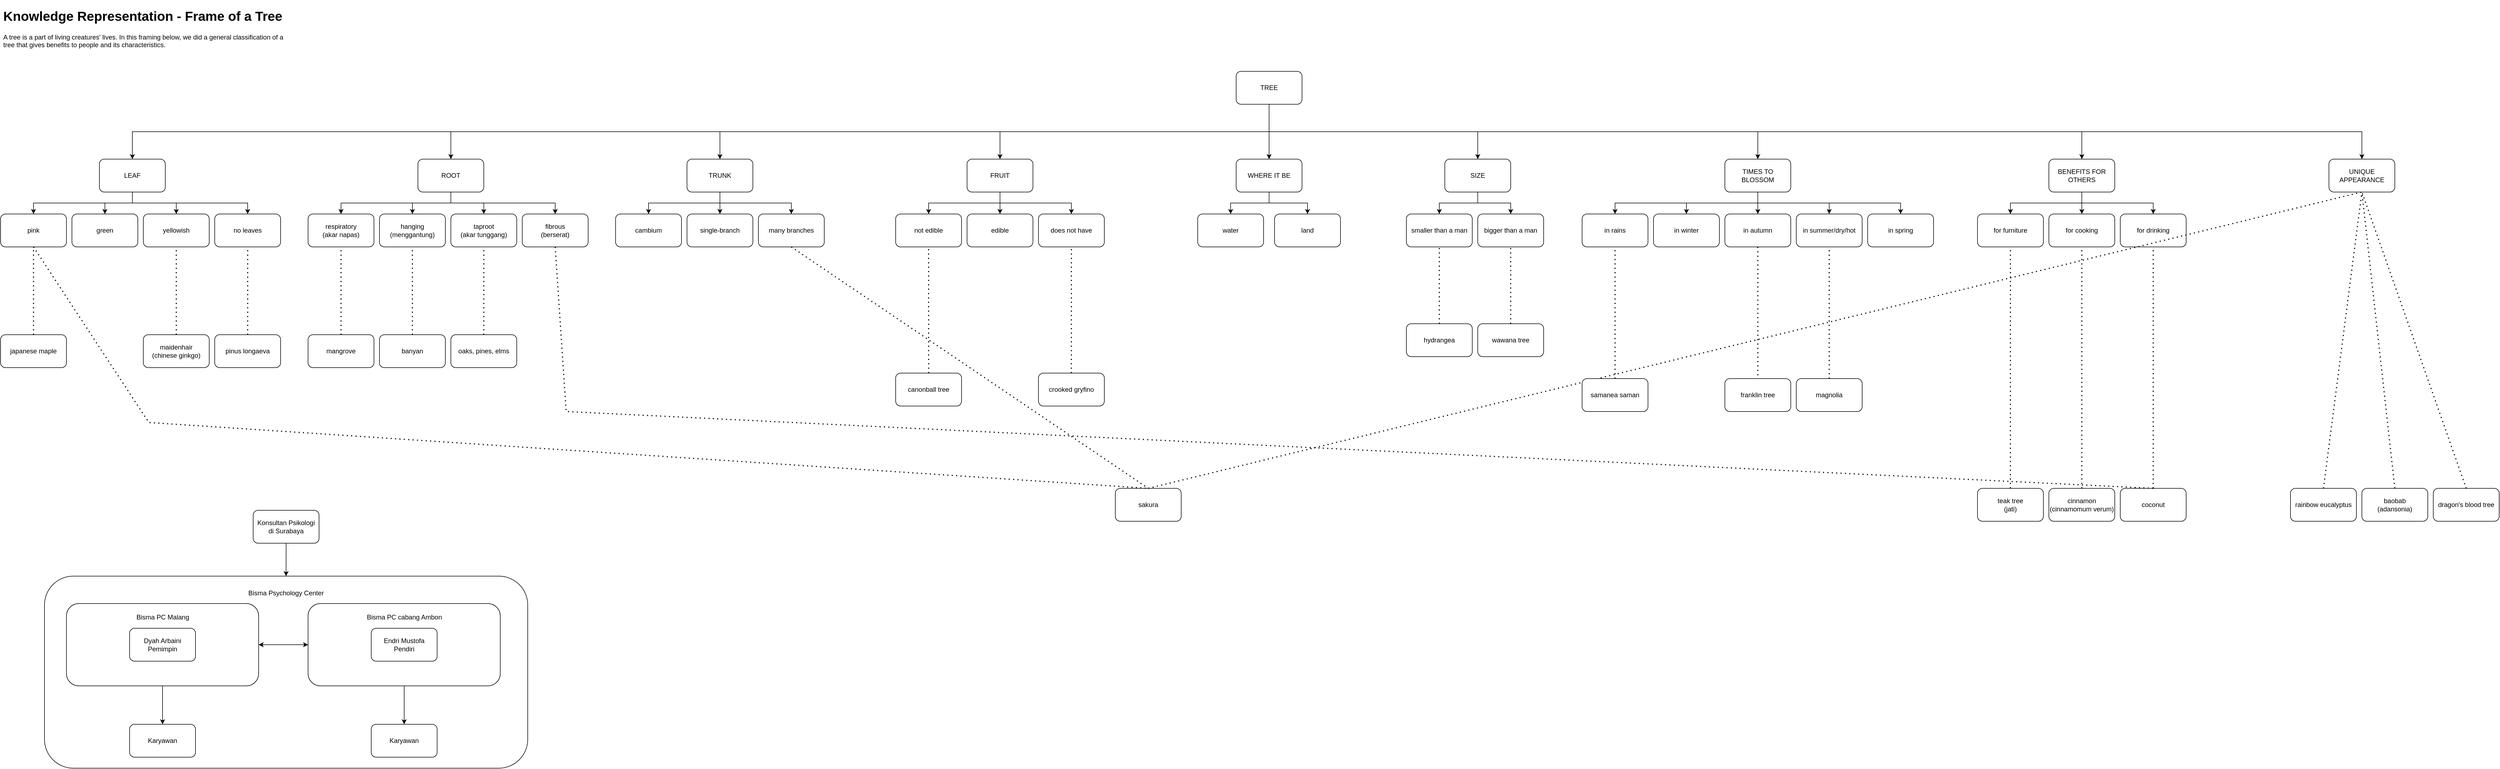 <mxfile version="22.0.4" type="github">
  <diagram name="Page-1" id="VamGIzNKpwc7s970Tre1">
    <mxGraphModel dx="1111" dy="623" grid="1" gridSize="10" guides="1" tooltips="1" connect="1" arrows="1" fold="1" page="1" pageScale="1" pageWidth="4681" pageHeight="3300" math="0" shadow="0">
      <root>
        <mxCell id="0" />
        <mxCell id="1" parent="0" />
        <mxCell id="7gPwKNryhRfNA0f3-mIV-33" style="edgeStyle=orthogonalEdgeStyle;rounded=0;orthogonalLoop=1;jettySize=auto;html=1;exitX=0.5;exitY=1;exitDx=0;exitDy=0;entryX=0.5;entryY=0;entryDx=0;entryDy=0;" parent="1" source="4E5iEo_VykhNrtmiLAlS-1" target="4E5iEo_VykhNrtmiLAlS-13" edge="1">
          <mxGeometry relative="1" as="geometry" />
        </mxCell>
        <mxCell id="7gPwKNryhRfNA0f3-mIV-34" style="edgeStyle=orthogonalEdgeStyle;rounded=0;orthogonalLoop=1;jettySize=auto;html=1;exitX=0.5;exitY=1;exitDx=0;exitDy=0;entryX=0.5;entryY=0;entryDx=0;entryDy=0;" parent="1" source="4E5iEo_VykhNrtmiLAlS-1" target="4E5iEo_VykhNrtmiLAlS-10" edge="1">
          <mxGeometry relative="1" as="geometry" />
        </mxCell>
        <mxCell id="7gPwKNryhRfNA0f3-mIV-35" style="edgeStyle=orthogonalEdgeStyle;rounded=0;orthogonalLoop=1;jettySize=auto;html=1;exitX=0.5;exitY=1;exitDx=0;exitDy=0;entryX=0.5;entryY=0;entryDx=0;entryDy=0;" parent="1" source="4E5iEo_VykhNrtmiLAlS-1" target="4E5iEo_VykhNrtmiLAlS-12" edge="1">
          <mxGeometry relative="1" as="geometry" />
        </mxCell>
        <mxCell id="7gPwKNryhRfNA0f3-mIV-36" style="edgeStyle=orthogonalEdgeStyle;rounded=0;orthogonalLoop=1;jettySize=auto;html=1;exitX=0.5;exitY=1;exitDx=0;exitDy=0;entryX=0.5;entryY=0;entryDx=0;entryDy=0;" parent="1" source="4E5iEo_VykhNrtmiLAlS-1" target="4E5iEo_VykhNrtmiLAlS-26" edge="1">
          <mxGeometry relative="1" as="geometry" />
        </mxCell>
        <mxCell id="7gPwKNryhRfNA0f3-mIV-37" style="edgeStyle=orthogonalEdgeStyle;rounded=0;orthogonalLoop=1;jettySize=auto;html=1;exitX=0.5;exitY=1;exitDx=0;exitDy=0;entryX=0.5;entryY=0;entryDx=0;entryDy=0;" parent="1" source="4E5iEo_VykhNrtmiLAlS-1" target="4E5iEo_VykhNrtmiLAlS-27" edge="1">
          <mxGeometry relative="1" as="geometry" />
        </mxCell>
        <mxCell id="7gPwKNryhRfNA0f3-mIV-39" style="edgeStyle=orthogonalEdgeStyle;rounded=0;orthogonalLoop=1;jettySize=auto;html=1;exitX=0.5;exitY=1;exitDx=0;exitDy=0;entryX=0.5;entryY=0;entryDx=0;entryDy=0;" parent="1" source="4E5iEo_VykhNrtmiLAlS-1" target="4E5iEo_VykhNrtmiLAlS-14" edge="1">
          <mxGeometry relative="1" as="geometry" />
        </mxCell>
        <mxCell id="7gPwKNryhRfNA0f3-mIV-40" style="edgeStyle=orthogonalEdgeStyle;rounded=0;orthogonalLoop=1;jettySize=auto;html=1;exitX=0.5;exitY=1;exitDx=0;exitDy=0;entryX=0.5;entryY=0;entryDx=0;entryDy=0;" parent="1" source="4E5iEo_VykhNrtmiLAlS-1" target="4E5iEo_VykhNrtmiLAlS-11" edge="1">
          <mxGeometry relative="1" as="geometry" />
        </mxCell>
        <mxCell id="7gPwKNryhRfNA0f3-mIV-41" style="edgeStyle=orthogonalEdgeStyle;rounded=0;orthogonalLoop=1;jettySize=auto;html=1;exitX=0.5;exitY=1;exitDx=0;exitDy=0;entryX=0.5;entryY=0;entryDx=0;entryDy=0;" parent="1" source="4E5iEo_VykhNrtmiLAlS-1" target="7gPwKNryhRfNA0f3-mIV-4" edge="1">
          <mxGeometry relative="1" as="geometry" />
        </mxCell>
        <mxCell id="7gPwKNryhRfNA0f3-mIV-42" style="edgeStyle=orthogonalEdgeStyle;rounded=0;orthogonalLoop=1;jettySize=auto;html=1;exitX=0.5;exitY=1;exitDx=0;exitDy=0;entryX=0.5;entryY=0;entryDx=0;entryDy=0;" parent="1" source="4E5iEo_VykhNrtmiLAlS-1" target="7gPwKNryhRfNA0f3-mIV-1" edge="1">
          <mxGeometry relative="1" as="geometry" />
        </mxCell>
        <mxCell id="4E5iEo_VykhNrtmiLAlS-1" value="TREE" style="rounded=1;whiteSpace=wrap;html=1;" parent="1" vertex="1">
          <mxGeometry x="2290" y="160" width="120" height="60" as="geometry" />
        </mxCell>
        <mxCell id="4E5iEo_VykhNrtmiLAlS-2" value="fibrous&lt;br&gt;(berserat)" style="rounded=1;whiteSpace=wrap;html=1;" parent="1" vertex="1">
          <mxGeometry x="990" y="420" width="120" height="60" as="geometry" />
        </mxCell>
        <mxCell id="4E5iEo_VykhNrtmiLAlS-4" value="respiratory&lt;br&gt;(akar napas)" style="rounded=1;whiteSpace=wrap;html=1;" parent="1" vertex="1">
          <mxGeometry x="600" y="420" width="120" height="60" as="geometry" />
        </mxCell>
        <mxCell id="4E5iEo_VykhNrtmiLAlS-5" value="hanging&lt;br&gt;(menggantung)" style="rounded=1;whiteSpace=wrap;html=1;" parent="1" vertex="1">
          <mxGeometry x="730" y="420" width="120" height="60" as="geometry" />
        </mxCell>
        <mxCell id="4E5iEo_VykhNrtmiLAlS-6" value="taproot&lt;br&gt;(akar tunggang)" style="rounded=1;whiteSpace=wrap;html=1;" parent="1" vertex="1">
          <mxGeometry x="860" y="420" width="120" height="60" as="geometry" />
        </mxCell>
        <mxCell id="4E5iEo_VykhNrtmiLAlS-7" value="does not have" style="rounded=1;whiteSpace=wrap;html=1;" parent="1" vertex="1">
          <mxGeometry x="1930" y="420" width="120" height="60" as="geometry" />
        </mxCell>
        <mxCell id="4E5iEo_VykhNrtmiLAlS-8" value="cambium" style="rounded=1;whiteSpace=wrap;html=1;" parent="1" vertex="1">
          <mxGeometry x="1160" y="420" width="120" height="60" as="geometry" />
        </mxCell>
        <mxCell id="4E5iEo_VykhNrtmiLAlS-9" value="no leaves" style="rounded=1;whiteSpace=wrap;html=1;" parent="1" vertex="1">
          <mxGeometry x="430" y="420" width="120" height="60" as="geometry" />
        </mxCell>
        <mxCell id="7gPwKNryhRfNA0f3-mIV-50" style="edgeStyle=orthogonalEdgeStyle;rounded=0;orthogonalLoop=1;jettySize=auto;html=1;exitX=0.5;exitY=1;exitDx=0;exitDy=0;entryX=0.5;entryY=0;entryDx=0;entryDy=0;" parent="1" source="4E5iEo_VykhNrtmiLAlS-10" target="4E5iEo_VykhNrtmiLAlS-24" edge="1">
          <mxGeometry relative="1" as="geometry" />
        </mxCell>
        <mxCell id="7gPwKNryhRfNA0f3-mIV-51" style="edgeStyle=orthogonalEdgeStyle;rounded=0;orthogonalLoop=1;jettySize=auto;html=1;exitX=0.5;exitY=1;exitDx=0;exitDy=0;entryX=0.5;entryY=0;entryDx=0;entryDy=0;" parent="1" source="4E5iEo_VykhNrtmiLAlS-10" target="4E5iEo_VykhNrtmiLAlS-18" edge="1">
          <mxGeometry relative="1" as="geometry" />
        </mxCell>
        <mxCell id="7gPwKNryhRfNA0f3-mIV-52" style="edgeStyle=orthogonalEdgeStyle;rounded=0;orthogonalLoop=1;jettySize=auto;html=1;exitX=0.5;exitY=1;exitDx=0;exitDy=0;entryX=0.5;entryY=0;entryDx=0;entryDy=0;" parent="1" source="4E5iEo_VykhNrtmiLAlS-10" target="4E5iEo_VykhNrtmiLAlS-7" edge="1">
          <mxGeometry relative="1" as="geometry" />
        </mxCell>
        <mxCell id="4E5iEo_VykhNrtmiLAlS-10" value="FRUIT" style="rounded=1;whiteSpace=wrap;html=1;" parent="1" vertex="1">
          <mxGeometry x="1800" y="320" width="120" height="60" as="geometry" />
        </mxCell>
        <mxCell id="7gPwKNryhRfNA0f3-mIV-29" style="edgeStyle=orthogonalEdgeStyle;rounded=0;orthogonalLoop=1;jettySize=auto;html=1;exitX=0.5;exitY=1;exitDx=0;exitDy=0;entryX=0.5;entryY=0;entryDx=0;entryDy=0;" parent="1" source="4E5iEo_VykhNrtmiLAlS-11" target="4E5iEo_VykhNrtmiLAlS-20" edge="1">
          <mxGeometry relative="1" as="geometry" />
        </mxCell>
        <mxCell id="7gPwKNryhRfNA0f3-mIV-30" style="edgeStyle=orthogonalEdgeStyle;rounded=0;orthogonalLoop=1;jettySize=auto;html=1;exitX=0.5;exitY=1;exitDx=0;exitDy=0;entryX=0.5;entryY=0;entryDx=0;entryDy=0;" parent="1" source="4E5iEo_VykhNrtmiLAlS-11" target="4E5iEo_VykhNrtmiLAlS-21" edge="1">
          <mxGeometry relative="1" as="geometry" />
        </mxCell>
        <mxCell id="7gPwKNryhRfNA0f3-mIV-31" style="edgeStyle=orthogonalEdgeStyle;rounded=0;orthogonalLoop=1;jettySize=auto;html=1;exitX=0.5;exitY=1;exitDx=0;exitDy=0;entryX=0.5;entryY=0;entryDx=0;entryDy=0;" parent="1" source="4E5iEo_VykhNrtmiLAlS-11" target="4E5iEo_VykhNrtmiLAlS-19" edge="1">
          <mxGeometry relative="1" as="geometry" />
        </mxCell>
        <mxCell id="7gPwKNryhRfNA0f3-mIV-32" style="edgeStyle=orthogonalEdgeStyle;rounded=0;orthogonalLoop=1;jettySize=auto;html=1;exitX=0.5;exitY=1;exitDx=0;exitDy=0;entryX=0.5;entryY=0;entryDx=0;entryDy=0;" parent="1" source="4E5iEo_VykhNrtmiLAlS-11" target="4E5iEo_VykhNrtmiLAlS-9" edge="1">
          <mxGeometry relative="1" as="geometry" />
        </mxCell>
        <mxCell id="4E5iEo_VykhNrtmiLAlS-11" value="LEAF" style="rounded=1;whiteSpace=wrap;html=1;" parent="1" vertex="1">
          <mxGeometry x="220" y="320" width="120" height="60" as="geometry" />
        </mxCell>
        <mxCell id="7gPwKNryhRfNA0f3-mIV-47" style="edgeStyle=orthogonalEdgeStyle;rounded=0;orthogonalLoop=1;jettySize=auto;html=1;exitX=0.5;exitY=1;exitDx=0;exitDy=0;entryX=0.5;entryY=0;entryDx=0;entryDy=0;" parent="1" source="4E5iEo_VykhNrtmiLAlS-12" target="4E5iEo_VykhNrtmiLAlS-8" edge="1">
          <mxGeometry relative="1" as="geometry" />
        </mxCell>
        <mxCell id="7gPwKNryhRfNA0f3-mIV-48" style="edgeStyle=orthogonalEdgeStyle;rounded=0;orthogonalLoop=1;jettySize=auto;html=1;exitX=0.5;exitY=1;exitDx=0;exitDy=0;entryX=0.5;entryY=0;entryDx=0;entryDy=0;" parent="1" source="4E5iEo_VykhNrtmiLAlS-12" target="4E5iEo_VykhNrtmiLAlS-22" edge="1">
          <mxGeometry relative="1" as="geometry" />
        </mxCell>
        <mxCell id="7gPwKNryhRfNA0f3-mIV-49" style="edgeStyle=orthogonalEdgeStyle;rounded=0;orthogonalLoop=1;jettySize=auto;html=1;exitX=0.5;exitY=1;exitDx=0;exitDy=0;entryX=0.5;entryY=0;entryDx=0;entryDy=0;" parent="1" source="4E5iEo_VykhNrtmiLAlS-12" target="4E5iEo_VykhNrtmiLAlS-28" edge="1">
          <mxGeometry relative="1" as="geometry" />
        </mxCell>
        <mxCell id="4E5iEo_VykhNrtmiLAlS-12" value="TRUNK" style="rounded=1;whiteSpace=wrap;html=1;" parent="1" vertex="1">
          <mxGeometry x="1290" y="320" width="120" height="60" as="geometry" />
        </mxCell>
        <mxCell id="7gPwKNryhRfNA0f3-mIV-54" style="edgeStyle=orthogonalEdgeStyle;rounded=0;orthogonalLoop=1;jettySize=auto;html=1;exitX=0.5;exitY=1;exitDx=0;exitDy=0;entryX=0.5;entryY=0;entryDx=0;entryDy=0;" parent="1" source="4E5iEo_VykhNrtmiLAlS-13" target="4E5iEo_VykhNrtmiLAlS-34" edge="1">
          <mxGeometry relative="1" as="geometry" />
        </mxCell>
        <mxCell id="7gPwKNryhRfNA0f3-mIV-55" style="edgeStyle=orthogonalEdgeStyle;rounded=0;orthogonalLoop=1;jettySize=auto;html=1;exitX=0.5;exitY=1;exitDx=0;exitDy=0;entryX=0.5;entryY=0;entryDx=0;entryDy=0;" parent="1" source="4E5iEo_VykhNrtmiLAlS-13" target="4E5iEo_VykhNrtmiLAlS-15" edge="1">
          <mxGeometry relative="1" as="geometry" />
        </mxCell>
        <mxCell id="4E5iEo_VykhNrtmiLAlS-13" value="WHERE IT BE" style="rounded=1;whiteSpace=wrap;html=1;" parent="1" vertex="1">
          <mxGeometry x="2290" y="320" width="120" height="60" as="geometry" />
        </mxCell>
        <mxCell id="7gPwKNryhRfNA0f3-mIV-43" style="edgeStyle=orthogonalEdgeStyle;rounded=0;orthogonalLoop=1;jettySize=auto;html=1;exitX=0.5;exitY=1;exitDx=0;exitDy=0;entryX=0.5;entryY=0;entryDx=0;entryDy=0;" parent="1" source="4E5iEo_VykhNrtmiLAlS-14" target="4E5iEo_VykhNrtmiLAlS-5" edge="1">
          <mxGeometry relative="1" as="geometry" />
        </mxCell>
        <mxCell id="7gPwKNryhRfNA0f3-mIV-44" style="edgeStyle=orthogonalEdgeStyle;rounded=0;orthogonalLoop=1;jettySize=auto;html=1;exitX=0.5;exitY=1;exitDx=0;exitDy=0;entryX=0.5;entryY=0;entryDx=0;entryDy=0;" parent="1" source="4E5iEo_VykhNrtmiLAlS-14" target="4E5iEo_VykhNrtmiLAlS-6" edge="1">
          <mxGeometry relative="1" as="geometry" />
        </mxCell>
        <mxCell id="7gPwKNryhRfNA0f3-mIV-45" style="edgeStyle=orthogonalEdgeStyle;rounded=0;orthogonalLoop=1;jettySize=auto;html=1;exitX=0.5;exitY=1;exitDx=0;exitDy=0;entryX=0.5;entryY=0;entryDx=0;entryDy=0;" parent="1" source="4E5iEo_VykhNrtmiLAlS-14" target="4E5iEo_VykhNrtmiLAlS-4" edge="1">
          <mxGeometry relative="1" as="geometry" />
        </mxCell>
        <mxCell id="7gPwKNryhRfNA0f3-mIV-46" style="edgeStyle=orthogonalEdgeStyle;rounded=0;orthogonalLoop=1;jettySize=auto;html=1;exitX=0.5;exitY=1;exitDx=0;exitDy=0;entryX=0.5;entryY=0;entryDx=0;entryDy=0;" parent="1" source="4E5iEo_VykhNrtmiLAlS-14" target="4E5iEo_VykhNrtmiLAlS-2" edge="1">
          <mxGeometry relative="1" as="geometry" />
        </mxCell>
        <mxCell id="4E5iEo_VykhNrtmiLAlS-14" value="ROOT" style="rounded=1;whiteSpace=wrap;html=1;" parent="1" vertex="1">
          <mxGeometry x="800" y="320" width="120" height="60" as="geometry" />
        </mxCell>
        <mxCell id="4E5iEo_VykhNrtmiLAlS-15" value="land" style="rounded=1;whiteSpace=wrap;html=1;" parent="1" vertex="1">
          <mxGeometry x="2360" y="420" width="120" height="60" as="geometry" />
        </mxCell>
        <mxCell id="4E5iEo_VykhNrtmiLAlS-18" value="edible" style="rounded=1;whiteSpace=wrap;html=1;" parent="1" vertex="1">
          <mxGeometry x="1800" y="420" width="120" height="60" as="geometry" />
        </mxCell>
        <mxCell id="4E5iEo_VykhNrtmiLAlS-19" value="yellowish" style="rounded=1;whiteSpace=wrap;html=1;" parent="1" vertex="1">
          <mxGeometry x="300" y="420" width="120" height="60" as="geometry" />
        </mxCell>
        <mxCell id="4E5iEo_VykhNrtmiLAlS-20" value="pink" style="rounded=1;whiteSpace=wrap;html=1;" parent="1" vertex="1">
          <mxGeometry x="40" y="420" width="120" height="60" as="geometry" />
        </mxCell>
        <mxCell id="4E5iEo_VykhNrtmiLAlS-21" value="green" style="rounded=1;whiteSpace=wrap;html=1;" parent="1" vertex="1">
          <mxGeometry x="170" y="420" width="120" height="60" as="geometry" />
        </mxCell>
        <mxCell id="4E5iEo_VykhNrtmiLAlS-22" value="single-branch" style="rounded=1;whiteSpace=wrap;html=1;" parent="1" vertex="1">
          <mxGeometry x="1290" y="420" width="120" height="60" as="geometry" />
        </mxCell>
        <mxCell id="4E5iEo_VykhNrtmiLAlS-23" value="smaller than a man" style="rounded=1;whiteSpace=wrap;html=1;" parent="1" vertex="1">
          <mxGeometry x="2600" y="420" width="120" height="60" as="geometry" />
        </mxCell>
        <mxCell id="4E5iEo_VykhNrtmiLAlS-24" value="not edible" style="rounded=1;whiteSpace=wrap;html=1;" parent="1" vertex="1">
          <mxGeometry x="1670" y="420" width="120" height="60" as="geometry" />
        </mxCell>
        <mxCell id="4E5iEo_VykhNrtmiLAlS-25" value="bigger than a man" style="rounded=1;whiteSpace=wrap;html=1;" parent="1" vertex="1">
          <mxGeometry x="2730" y="420" width="120" height="60" as="geometry" />
        </mxCell>
        <mxCell id="7gPwKNryhRfNA0f3-mIV-57" style="edgeStyle=orthogonalEdgeStyle;rounded=0;orthogonalLoop=1;jettySize=auto;html=1;exitX=0.5;exitY=1;exitDx=0;exitDy=0;entryX=0.5;entryY=0;entryDx=0;entryDy=0;" parent="1" source="4E5iEo_VykhNrtmiLAlS-26" target="4E5iEo_VykhNrtmiLAlS-23" edge="1">
          <mxGeometry relative="1" as="geometry" />
        </mxCell>
        <mxCell id="7gPwKNryhRfNA0f3-mIV-58" style="edgeStyle=orthogonalEdgeStyle;rounded=0;orthogonalLoop=1;jettySize=auto;html=1;exitX=0.5;exitY=1;exitDx=0;exitDy=0;entryX=0.5;entryY=0;entryDx=0;entryDy=0;" parent="1" source="4E5iEo_VykhNrtmiLAlS-26" target="4E5iEo_VykhNrtmiLAlS-25" edge="1">
          <mxGeometry relative="1" as="geometry" />
        </mxCell>
        <mxCell id="4E5iEo_VykhNrtmiLAlS-26" value="SIZE" style="rounded=1;whiteSpace=wrap;html=1;" parent="1" vertex="1">
          <mxGeometry x="2670" y="320" width="120" height="60" as="geometry" />
        </mxCell>
        <mxCell id="7gPwKNryhRfNA0f3-mIV-59" style="edgeStyle=orthogonalEdgeStyle;rounded=0;orthogonalLoop=1;jettySize=auto;html=1;exitX=0.5;exitY=1;exitDx=0;exitDy=0;entryX=0.5;entryY=0;entryDx=0;entryDy=0;" parent="1" source="4E5iEo_VykhNrtmiLAlS-27" target="4E5iEo_VykhNrtmiLAlS-31" edge="1">
          <mxGeometry relative="1" as="geometry" />
        </mxCell>
        <mxCell id="7gPwKNryhRfNA0f3-mIV-60" style="edgeStyle=orthogonalEdgeStyle;rounded=0;orthogonalLoop=1;jettySize=auto;html=1;exitX=0.5;exitY=1;exitDx=0;exitDy=0;entryX=0.5;entryY=0;entryDx=0;entryDy=0;" parent="1" source="4E5iEo_VykhNrtmiLAlS-27" target="4E5iEo_VykhNrtmiLAlS-30" edge="1">
          <mxGeometry relative="1" as="geometry" />
        </mxCell>
        <mxCell id="7gPwKNryhRfNA0f3-mIV-61" style="edgeStyle=orthogonalEdgeStyle;rounded=0;orthogonalLoop=1;jettySize=auto;html=1;exitX=0.5;exitY=1;exitDx=0;exitDy=0;entryX=0.5;entryY=0;entryDx=0;entryDy=0;" parent="1" source="4E5iEo_VykhNrtmiLAlS-27" target="4E5iEo_VykhNrtmiLAlS-29" edge="1">
          <mxGeometry relative="1" as="geometry" />
        </mxCell>
        <mxCell id="7gPwKNryhRfNA0f3-mIV-62" style="edgeStyle=orthogonalEdgeStyle;rounded=0;orthogonalLoop=1;jettySize=auto;html=1;exitX=0.5;exitY=1;exitDx=0;exitDy=0;entryX=0.5;entryY=0;entryDx=0;entryDy=0;" parent="1" source="4E5iEo_VykhNrtmiLAlS-27" target="4E5iEo_VykhNrtmiLAlS-32" edge="1">
          <mxGeometry relative="1" as="geometry" />
        </mxCell>
        <mxCell id="7gPwKNryhRfNA0f3-mIV-63" style="edgeStyle=orthogonalEdgeStyle;rounded=0;orthogonalLoop=1;jettySize=auto;html=1;exitX=0.5;exitY=1;exitDx=0;exitDy=0;entryX=0.5;entryY=0;entryDx=0;entryDy=0;" parent="1" source="4E5iEo_VykhNrtmiLAlS-27" target="4E5iEo_VykhNrtmiLAlS-33" edge="1">
          <mxGeometry relative="1" as="geometry" />
        </mxCell>
        <mxCell id="4E5iEo_VykhNrtmiLAlS-27" value="TIMES TO BLOSSOM" style="rounded=1;whiteSpace=wrap;html=1;" parent="1" vertex="1">
          <mxGeometry x="3180" y="320" width="120" height="60" as="geometry" />
        </mxCell>
        <mxCell id="4E5iEo_VykhNrtmiLAlS-28" value="many branches" style="rounded=1;whiteSpace=wrap;html=1;" parent="1" vertex="1">
          <mxGeometry x="1420" y="420" width="120" height="60" as="geometry" />
        </mxCell>
        <mxCell id="4E5iEo_VykhNrtmiLAlS-29" value="in rains" style="rounded=1;whiteSpace=wrap;html=1;" parent="1" vertex="1">
          <mxGeometry x="2920" y="420" width="120" height="60" as="geometry" />
        </mxCell>
        <mxCell id="4E5iEo_VykhNrtmiLAlS-30" value="in winter" style="rounded=1;whiteSpace=wrap;html=1;" parent="1" vertex="1">
          <mxGeometry x="3050" y="420" width="120" height="60" as="geometry" />
        </mxCell>
        <mxCell id="4E5iEo_VykhNrtmiLAlS-31" value="in autumn" style="rounded=1;whiteSpace=wrap;html=1;" parent="1" vertex="1">
          <mxGeometry x="3180" y="420" width="120" height="60" as="geometry" />
        </mxCell>
        <mxCell id="4E5iEo_VykhNrtmiLAlS-32" value="in summer/dry/hot" style="rounded=1;whiteSpace=wrap;html=1;" parent="1" vertex="1">
          <mxGeometry x="3310" y="420" width="120" height="60" as="geometry" />
        </mxCell>
        <mxCell id="4E5iEo_VykhNrtmiLAlS-33" value="in spring" style="rounded=1;whiteSpace=wrap;html=1;" parent="1" vertex="1">
          <mxGeometry x="3440" y="420" width="120" height="60" as="geometry" />
        </mxCell>
        <mxCell id="4E5iEo_VykhNrtmiLAlS-34" value="water" style="rounded=1;whiteSpace=wrap;html=1;" parent="1" vertex="1">
          <mxGeometry x="2220" y="420" width="120" height="60" as="geometry" />
        </mxCell>
        <mxCell id="7gPwKNryhRfNA0f3-mIV-1" value="UNIQUE APPEARANCE" style="rounded=1;whiteSpace=wrap;html=1;" parent="1" vertex="1">
          <mxGeometry x="4280" y="320" width="120" height="60" as="geometry" />
        </mxCell>
        <mxCell id="7gPwKNryhRfNA0f3-mIV-2" value="for cooking" style="rounded=1;whiteSpace=wrap;html=1;" parent="1" vertex="1">
          <mxGeometry x="3770" y="420" width="120" height="60" as="geometry" />
        </mxCell>
        <mxCell id="7gPwKNryhRfNA0f3-mIV-3" value="for drinking" style="rounded=1;whiteSpace=wrap;html=1;" parent="1" vertex="1">
          <mxGeometry x="3900" y="420" width="120" height="60" as="geometry" />
        </mxCell>
        <mxCell id="7gPwKNryhRfNA0f3-mIV-64" style="edgeStyle=orthogonalEdgeStyle;rounded=0;orthogonalLoop=1;jettySize=auto;html=1;exitX=0.5;exitY=1;exitDx=0;exitDy=0;entryX=0.5;entryY=0;entryDx=0;entryDy=0;" parent="1" source="7gPwKNryhRfNA0f3-mIV-4" target="7gPwKNryhRfNA0f3-mIV-2" edge="1">
          <mxGeometry relative="1" as="geometry" />
        </mxCell>
        <mxCell id="7gPwKNryhRfNA0f3-mIV-65" style="edgeStyle=orthogonalEdgeStyle;rounded=0;orthogonalLoop=1;jettySize=auto;html=1;exitX=0.5;exitY=1;exitDx=0;exitDy=0;entryX=0.5;entryY=0;entryDx=0;entryDy=0;" parent="1" source="7gPwKNryhRfNA0f3-mIV-4" target="7gPwKNryhRfNA0f3-mIV-16" edge="1">
          <mxGeometry relative="1" as="geometry" />
        </mxCell>
        <mxCell id="7gPwKNryhRfNA0f3-mIV-66" style="edgeStyle=orthogonalEdgeStyle;rounded=0;orthogonalLoop=1;jettySize=auto;html=1;exitX=0.5;exitY=1;exitDx=0;exitDy=0;entryX=0.5;entryY=0;entryDx=0;entryDy=0;" parent="1" source="7gPwKNryhRfNA0f3-mIV-4" target="7gPwKNryhRfNA0f3-mIV-3" edge="1">
          <mxGeometry relative="1" as="geometry" />
        </mxCell>
        <mxCell id="7gPwKNryhRfNA0f3-mIV-4" value="BENEFITS FOR OTHERS" style="rounded=1;whiteSpace=wrap;html=1;" parent="1" vertex="1">
          <mxGeometry x="3770" y="320" width="120" height="60" as="geometry" />
        </mxCell>
        <mxCell id="7gPwKNryhRfNA0f3-mIV-6" value="dragon&#39;s blood tree" style="rounded=1;whiteSpace=wrap;html=1;" parent="1" vertex="1">
          <mxGeometry x="4470" y="920" width="120" height="60" as="geometry" />
        </mxCell>
        <mxCell id="7gPwKNryhRfNA0f3-mIV-8" value="baobab&lt;br&gt;(adansonia)" style="rounded=1;whiteSpace=wrap;html=1;" parent="1" vertex="1">
          <mxGeometry x="4340" y="920" width="120" height="60" as="geometry" />
        </mxCell>
        <mxCell id="7gPwKNryhRfNA0f3-mIV-9" value="rainbow eucalyptus" style="rounded=1;whiteSpace=wrap;html=1;" parent="1" vertex="1">
          <mxGeometry x="4210" y="920" width="120" height="60" as="geometry" />
        </mxCell>
        <mxCell id="7gPwKNryhRfNA0f3-mIV-12" value="sakura" style="rounded=1;whiteSpace=wrap;html=1;" parent="1" vertex="1">
          <mxGeometry x="2070" y="920" width="120" height="60" as="geometry" />
        </mxCell>
        <mxCell id="7gPwKNryhRfNA0f3-mIV-16" value="for furniture" style="rounded=1;whiteSpace=wrap;html=1;" parent="1" vertex="1">
          <mxGeometry x="3640" y="420" width="120" height="60" as="geometry" />
        </mxCell>
        <mxCell id="7gPwKNryhRfNA0f3-mIV-19" value="&lt;h1&gt;Knowledge Representation - Frame of a Tree&lt;/h1&gt;&lt;p&gt;A tree is a part of living creatures&#39; lives. In this framing below, we did a general classification of a tree that gives benefits to people and its characteristics.&lt;/p&gt;" style="text;html=1;strokeColor=none;fillColor=none;spacing=5;spacingTop=-20;whiteSpace=wrap;overflow=hidden;rounded=0;" parent="1" vertex="1">
          <mxGeometry x="40" y="40" width="520" height="120" as="geometry" />
        </mxCell>
        <mxCell id="7gPwKNryhRfNA0f3-mIV-75" value="" style="endArrow=none;dashed=1;html=1;dashPattern=1 3;strokeWidth=2;rounded=0;exitX=0.5;exitY=0;exitDx=0;exitDy=0;entryX=0.5;entryY=1;entryDx=0;entryDy=0;" parent="1" source="7gPwKNryhRfNA0f3-mIV-9" target="7gPwKNryhRfNA0f3-mIV-1" edge="1">
          <mxGeometry width="50" height="50" relative="1" as="geometry">
            <mxPoint x="4150" y="650" as="sourcePoint" />
            <mxPoint x="4390" y="450" as="targetPoint" />
          </mxGeometry>
        </mxCell>
        <mxCell id="7gPwKNryhRfNA0f3-mIV-76" value="" style="endArrow=none;dashed=1;html=1;dashPattern=1 3;strokeWidth=2;rounded=0;exitX=0.5;exitY=0;exitDx=0;exitDy=0;entryX=0.5;entryY=1;entryDx=0;entryDy=0;" parent="1" source="7gPwKNryhRfNA0f3-mIV-8" target="7gPwKNryhRfNA0f3-mIV-1" edge="1">
          <mxGeometry width="50" height="50" relative="1" as="geometry">
            <mxPoint x="4160" y="660" as="sourcePoint" />
            <mxPoint x="4360" y="400" as="targetPoint" />
          </mxGeometry>
        </mxCell>
        <mxCell id="7gPwKNryhRfNA0f3-mIV-77" value="" style="endArrow=none;dashed=1;html=1;dashPattern=1 3;strokeWidth=2;rounded=0;exitX=0.5;exitY=0;exitDx=0;exitDy=0;entryX=0.5;entryY=1;entryDx=0;entryDy=0;" parent="1" source="7gPwKNryhRfNA0f3-mIV-6" target="7gPwKNryhRfNA0f3-mIV-1" edge="1">
          <mxGeometry width="50" height="50" relative="1" as="geometry">
            <mxPoint x="4170" y="670" as="sourcePoint" />
            <mxPoint x="4370" y="410" as="targetPoint" />
          </mxGeometry>
        </mxCell>
        <mxCell id="7gPwKNryhRfNA0f3-mIV-78" value="teak tree&lt;br&gt;(jati)" style="rounded=1;whiteSpace=wrap;html=1;" parent="1" vertex="1">
          <mxGeometry x="3640" y="920" width="120" height="60" as="geometry" />
        </mxCell>
        <mxCell id="7gPwKNryhRfNA0f3-mIV-79" value="" style="endArrow=none;dashed=1;html=1;dashPattern=1 3;strokeWidth=2;rounded=0;exitX=0.5;exitY=0;exitDx=0;exitDy=0;entryX=0.5;entryY=1;entryDx=0;entryDy=0;" parent="1" source="7gPwKNryhRfNA0f3-mIV-78" target="7gPwKNryhRfNA0f3-mIV-16" edge="1">
          <mxGeometry width="50" height="50" relative="1" as="geometry">
            <mxPoint x="3910" y="680" as="sourcePoint" />
            <mxPoint x="3960" y="630" as="targetPoint" />
          </mxGeometry>
        </mxCell>
        <mxCell id="7gPwKNryhRfNA0f3-mIV-80" value="coconut" style="rounded=1;whiteSpace=wrap;html=1;" parent="1" vertex="1">
          <mxGeometry x="3900" y="920" width="120" height="60" as="geometry" />
        </mxCell>
        <mxCell id="7gPwKNryhRfNA0f3-mIV-81" value="" style="endArrow=none;dashed=1;html=1;dashPattern=1 3;strokeWidth=2;rounded=0;exitX=0.5;exitY=0;exitDx=0;exitDy=0;entryX=0.5;entryY=1;entryDx=0;entryDy=0;" parent="1" source="7gPwKNryhRfNA0f3-mIV-80" target="7gPwKNryhRfNA0f3-mIV-3" edge="1">
          <mxGeometry width="50" height="50" relative="1" as="geometry">
            <mxPoint x="3710" y="650" as="sourcePoint" />
            <mxPoint x="3710" y="490" as="targetPoint" />
          </mxGeometry>
        </mxCell>
        <mxCell id="7gPwKNryhRfNA0f3-mIV-82" value="cinnamon&lt;br&gt;(cinnamomum verum)" style="rounded=1;whiteSpace=wrap;html=1;" parent="1" vertex="1">
          <mxGeometry x="3770" y="920" width="120" height="60" as="geometry" />
        </mxCell>
        <mxCell id="7gPwKNryhRfNA0f3-mIV-83" value="" style="endArrow=none;dashed=1;html=1;dashPattern=1 3;strokeWidth=2;rounded=0;exitX=0.5;exitY=0;exitDx=0;exitDy=0;entryX=0.5;entryY=1;entryDx=0;entryDy=0;" parent="1" source="7gPwKNryhRfNA0f3-mIV-82" target="7gPwKNryhRfNA0f3-mIV-2" edge="1">
          <mxGeometry width="50" height="50" relative="1" as="geometry">
            <mxPoint x="3710" y="650" as="sourcePoint" />
            <mxPoint x="3710" y="490" as="targetPoint" />
          </mxGeometry>
        </mxCell>
        <mxCell id="K6qSBERVJh2Pi9iBz_CW-1" value="" style="endArrow=none;dashed=1;html=1;dashPattern=1 3;strokeWidth=2;rounded=0;exitX=0.5;exitY=0;exitDx=0;exitDy=0;entryX=0.5;entryY=1;entryDx=0;entryDy=0;" parent="1" source="7gPwKNryhRfNA0f3-mIV-12" target="7gPwKNryhRfNA0f3-mIV-1" edge="1">
          <mxGeometry width="50" height="50" relative="1" as="geometry">
            <mxPoint x="3180" y="800" as="sourcePoint" />
            <mxPoint x="3230" y="750" as="targetPoint" />
          </mxGeometry>
        </mxCell>
        <mxCell id="K6qSBERVJh2Pi9iBz_CW-2" value="" style="endArrow=none;dashed=1;html=1;dashPattern=1 3;strokeWidth=2;rounded=0;exitX=0.5;exitY=1;exitDx=0;exitDy=0;entryX=0.5;entryY=0;entryDx=0;entryDy=0;" parent="1" source="4E5iEo_VykhNrtmiLAlS-20" target="7gPwKNryhRfNA0f3-mIV-12" edge="1">
          <mxGeometry width="50" height="50" relative="1" as="geometry">
            <mxPoint x="680" y="800" as="sourcePoint" />
            <mxPoint x="730" y="750" as="targetPoint" />
            <Array as="points">
              <mxPoint x="310" y="800" />
            </Array>
          </mxGeometry>
        </mxCell>
        <mxCell id="K6qSBERVJh2Pi9iBz_CW-3" value="" style="endArrow=none;dashed=1;html=1;dashPattern=1 3;strokeWidth=2;rounded=0;exitX=0.5;exitY=1;exitDx=0;exitDy=0;entryX=0.5;entryY=0;entryDx=0;entryDy=0;" parent="1" source="4E5iEo_VykhNrtmiLAlS-28" target="7gPwKNryhRfNA0f3-mIV-12" edge="1">
          <mxGeometry width="50" height="50" relative="1" as="geometry">
            <mxPoint x="1520" y="800" as="sourcePoint" />
            <mxPoint x="1570" y="750" as="targetPoint" />
          </mxGeometry>
        </mxCell>
        <mxCell id="K6qSBERVJh2Pi9iBz_CW-4" value="pinus longaeva" style="rounded=1;whiteSpace=wrap;html=1;" parent="1" vertex="1">
          <mxGeometry x="430" y="640" width="120" height="60" as="geometry" />
        </mxCell>
        <mxCell id="K6qSBERVJh2Pi9iBz_CW-5" value="" style="endArrow=none;dashed=1;html=1;dashPattern=1 3;strokeWidth=2;rounded=0;entryX=0.5;entryY=1;entryDx=0;entryDy=0;exitX=0.5;exitY=0;exitDx=0;exitDy=0;" parent="1" source="K6qSBERVJh2Pi9iBz_CW-4" target="4E5iEo_VykhNrtmiLAlS-9" edge="1">
          <mxGeometry width="50" height="50" relative="1" as="geometry">
            <mxPoint x="850" y="630" as="sourcePoint" />
            <mxPoint x="900" y="580" as="targetPoint" />
          </mxGeometry>
        </mxCell>
        <mxCell id="K6qSBERVJh2Pi9iBz_CW-6" value="maidenhair&lt;br&gt;(chinese ginkgo)" style="rounded=1;whiteSpace=wrap;html=1;" parent="1" vertex="1">
          <mxGeometry x="300" y="640" width="120" height="60" as="geometry" />
        </mxCell>
        <mxCell id="K6qSBERVJh2Pi9iBz_CW-7" value="" style="endArrow=none;dashed=1;html=1;dashPattern=1 3;strokeWidth=2;rounded=0;exitX=0.5;exitY=0;exitDx=0;exitDy=0;entryX=0.5;entryY=1;entryDx=0;entryDy=0;" parent="1" source="K6qSBERVJh2Pi9iBz_CW-6" target="4E5iEo_VykhNrtmiLAlS-19" edge="1">
          <mxGeometry width="50" height="50" relative="1" as="geometry">
            <mxPoint x="850" y="620" as="sourcePoint" />
            <mxPoint x="900" y="570" as="targetPoint" />
          </mxGeometry>
        </mxCell>
        <mxCell id="K6qSBERVJh2Pi9iBz_CW-9" value="japanese maple" style="rounded=1;whiteSpace=wrap;html=1;" parent="1" vertex="1">
          <mxGeometry x="40" y="640" width="120" height="60" as="geometry" />
        </mxCell>
        <mxCell id="K6qSBERVJh2Pi9iBz_CW-10" value="" style="endArrow=none;dashed=1;html=1;dashPattern=1 3;strokeWidth=2;rounded=0;exitX=0.5;exitY=0;exitDx=0;exitDy=0;entryX=0.5;entryY=1;entryDx=0;entryDy=0;" parent="1" source="K6qSBERVJh2Pi9iBz_CW-9" target="4E5iEo_VykhNrtmiLAlS-20" edge="1">
          <mxGeometry width="50" height="50" relative="1" as="geometry">
            <mxPoint x="850" y="620" as="sourcePoint" />
            <mxPoint x="90" y="520" as="targetPoint" />
          </mxGeometry>
        </mxCell>
        <mxCell id="K6qSBERVJh2Pi9iBz_CW-11" value="mangrove" style="rounded=1;whiteSpace=wrap;html=1;" parent="1" vertex="1">
          <mxGeometry x="600" y="640" width="120" height="60" as="geometry" />
        </mxCell>
        <mxCell id="K6qSBERVJh2Pi9iBz_CW-12" value="" style="endArrow=none;dashed=1;html=1;dashPattern=1 3;strokeWidth=2;rounded=0;exitX=0.5;exitY=0;exitDx=0;exitDy=0;entryX=0.5;entryY=1;entryDx=0;entryDy=0;" parent="1" source="K6qSBERVJh2Pi9iBz_CW-11" target="4E5iEo_VykhNrtmiLAlS-4" edge="1">
          <mxGeometry width="50" height="50" relative="1" as="geometry">
            <mxPoint x="1000" y="470" as="sourcePoint" />
            <mxPoint x="1050" y="420" as="targetPoint" />
          </mxGeometry>
        </mxCell>
        <mxCell id="K6qSBERVJh2Pi9iBz_CW-13" value="banyan" style="rounded=1;whiteSpace=wrap;html=1;" parent="1" vertex="1">
          <mxGeometry x="730" y="640" width="120" height="60" as="geometry" />
        </mxCell>
        <mxCell id="K6qSBERVJh2Pi9iBz_CW-14" value="" style="endArrow=none;dashed=1;html=1;dashPattern=1 3;strokeWidth=2;rounded=0;exitX=0.5;exitY=0;exitDx=0;exitDy=0;entryX=0.5;entryY=1;entryDx=0;entryDy=0;" parent="1" source="K6qSBERVJh2Pi9iBz_CW-13" target="4E5iEo_VykhNrtmiLAlS-5" edge="1">
          <mxGeometry width="50" height="50" relative="1" as="geometry">
            <mxPoint x="1000" y="470" as="sourcePoint" />
            <mxPoint x="1050" y="420" as="targetPoint" />
          </mxGeometry>
        </mxCell>
        <mxCell id="K6qSBERVJh2Pi9iBz_CW-15" value="oaks, pines, elms" style="rounded=1;whiteSpace=wrap;html=1;" parent="1" vertex="1">
          <mxGeometry x="860" y="640" width="120" height="60" as="geometry" />
        </mxCell>
        <mxCell id="K6qSBERVJh2Pi9iBz_CW-17" value="" style="endArrow=none;dashed=1;html=1;dashPattern=1 3;strokeWidth=2;rounded=0;exitX=0.5;exitY=0;exitDx=0;exitDy=0;entryX=0.5;entryY=1;entryDx=0;entryDy=0;" parent="1" source="K6qSBERVJh2Pi9iBz_CW-15" target="4E5iEo_VykhNrtmiLAlS-6" edge="1">
          <mxGeometry width="50" height="50" relative="1" as="geometry">
            <mxPoint x="1000" y="470" as="sourcePoint" />
            <mxPoint x="1050" y="420" as="targetPoint" />
          </mxGeometry>
        </mxCell>
        <mxCell id="K6qSBERVJh2Pi9iBz_CW-18" value="" style="endArrow=none;dashed=1;html=1;dashPattern=1 3;strokeWidth=2;rounded=0;entryX=0.5;entryY=0;entryDx=0;entryDy=0;exitX=0.5;exitY=1;exitDx=0;exitDy=0;" parent="1" source="4E5iEo_VykhNrtmiLAlS-2" target="7gPwKNryhRfNA0f3-mIV-80" edge="1">
          <mxGeometry width="50" height="50" relative="1" as="geometry">
            <mxPoint x="3570" y="1040" as="sourcePoint" />
            <mxPoint x="3620" y="990" as="targetPoint" />
            <Array as="points">
              <mxPoint x="1070" y="780" />
            </Array>
          </mxGeometry>
        </mxCell>
        <mxCell id="K6qSBERVJh2Pi9iBz_CW-19" value="canonball tree" style="rounded=1;whiteSpace=wrap;html=1;" parent="1" vertex="1">
          <mxGeometry x="1670" y="710" width="120" height="60" as="geometry" />
        </mxCell>
        <mxCell id="K6qSBERVJh2Pi9iBz_CW-20" value="" style="endArrow=none;dashed=1;html=1;dashPattern=1 3;strokeWidth=2;rounded=0;entryX=0.5;entryY=1;entryDx=0;entryDy=0;exitX=0.5;exitY=0;exitDx=0;exitDy=0;" parent="1" source="K6qSBERVJh2Pi9iBz_CW-19" target="4E5iEo_VykhNrtmiLAlS-24" edge="1">
          <mxGeometry width="50" height="50" relative="1" as="geometry">
            <mxPoint x="1780" y="600" as="sourcePoint" />
            <mxPoint x="1830" y="550" as="targetPoint" />
          </mxGeometry>
        </mxCell>
        <mxCell id="K6qSBERVJh2Pi9iBz_CW-21" value="crooked gryfino" style="rounded=1;whiteSpace=wrap;html=1;" parent="1" vertex="1">
          <mxGeometry x="1930" y="710" width="120" height="60" as="geometry" />
        </mxCell>
        <mxCell id="K6qSBERVJh2Pi9iBz_CW-22" value="" style="endArrow=none;dashed=1;html=1;dashPattern=1 3;strokeWidth=2;rounded=0;entryX=0.5;entryY=1;entryDx=0;entryDy=0;exitX=0.5;exitY=0;exitDx=0;exitDy=0;" parent="1" source="K6qSBERVJh2Pi9iBz_CW-21" target="4E5iEo_VykhNrtmiLAlS-7" edge="1">
          <mxGeometry width="50" height="50" relative="1" as="geometry">
            <mxPoint x="1780" y="600" as="sourcePoint" />
            <mxPoint x="1830" y="550" as="targetPoint" />
          </mxGeometry>
        </mxCell>
        <mxCell id="K6qSBERVJh2Pi9iBz_CW-23" value="wawana tree" style="rounded=1;whiteSpace=wrap;html=1;" parent="1" vertex="1">
          <mxGeometry x="2730" y="620" width="120" height="60" as="geometry" />
        </mxCell>
        <mxCell id="K6qSBERVJh2Pi9iBz_CW-24" value="" style="endArrow=none;dashed=1;html=1;dashPattern=1 3;strokeWidth=2;rounded=0;entryX=0.5;entryY=1;entryDx=0;entryDy=0;exitX=0.5;exitY=0;exitDx=0;exitDy=0;" parent="1" source="K6qSBERVJh2Pi9iBz_CW-23" target="4E5iEo_VykhNrtmiLAlS-25" edge="1">
          <mxGeometry width="50" height="50" relative="1" as="geometry">
            <mxPoint x="2780" y="740" as="sourcePoint" />
            <mxPoint x="2830" y="690" as="targetPoint" />
          </mxGeometry>
        </mxCell>
        <mxCell id="K6qSBERVJh2Pi9iBz_CW-25" value="hydrangea" style="rounded=1;whiteSpace=wrap;html=1;" parent="1" vertex="1">
          <mxGeometry x="2600" y="620" width="120" height="60" as="geometry" />
        </mxCell>
        <mxCell id="K6qSBERVJh2Pi9iBz_CW-26" value="" style="endArrow=none;dashed=1;html=1;dashPattern=1 3;strokeWidth=2;rounded=0;exitX=0.5;exitY=0;exitDx=0;exitDy=0;entryX=0.5;entryY=1;entryDx=0;entryDy=0;" parent="1" source="K6qSBERVJh2Pi9iBz_CW-25" target="4E5iEo_VykhNrtmiLAlS-23" edge="1">
          <mxGeometry width="50" height="50" relative="1" as="geometry">
            <mxPoint x="2780" y="740" as="sourcePoint" />
            <mxPoint x="2830" y="690" as="targetPoint" />
          </mxGeometry>
        </mxCell>
        <mxCell id="K6qSBERVJh2Pi9iBz_CW-27" value="franklin tree" style="rounded=1;whiteSpace=wrap;html=1;" parent="1" vertex="1">
          <mxGeometry x="3180" y="720" width="120" height="60" as="geometry" />
        </mxCell>
        <mxCell id="K6qSBERVJh2Pi9iBz_CW-28" value="" style="endArrow=none;dashed=1;html=1;dashPattern=1 3;strokeWidth=2;rounded=0;entryX=0.5;entryY=0;entryDx=0;entryDy=0;exitX=0.5;exitY=1;exitDx=0;exitDy=0;" parent="1" source="4E5iEo_VykhNrtmiLAlS-31" target="K6qSBERVJh2Pi9iBz_CW-27" edge="1">
          <mxGeometry width="50" height="50" relative="1" as="geometry">
            <mxPoint x="3490" y="740" as="sourcePoint" />
            <mxPoint x="3540" y="690" as="targetPoint" />
          </mxGeometry>
        </mxCell>
        <mxCell id="K6qSBERVJh2Pi9iBz_CW-29" value="magnolia" style="rounded=1;whiteSpace=wrap;html=1;" parent="1" vertex="1">
          <mxGeometry x="3310" y="720" width="120" height="60" as="geometry" />
        </mxCell>
        <mxCell id="K6qSBERVJh2Pi9iBz_CW-30" value="" style="endArrow=none;dashed=1;html=1;dashPattern=1 3;strokeWidth=2;rounded=0;exitX=0.5;exitY=0;exitDx=0;exitDy=0;entryX=0.5;entryY=1;entryDx=0;entryDy=0;" parent="1" source="K6qSBERVJh2Pi9iBz_CW-29" target="4E5iEo_VykhNrtmiLAlS-32" edge="1">
          <mxGeometry width="50" height="50" relative="1" as="geometry">
            <mxPoint x="3490" y="740" as="sourcePoint" />
            <mxPoint x="3490" y="650" as="targetPoint" />
          </mxGeometry>
        </mxCell>
        <mxCell id="K6qSBERVJh2Pi9iBz_CW-31" value="samanea saman" style="rounded=1;whiteSpace=wrap;html=1;" parent="1" vertex="1">
          <mxGeometry x="2920" y="720" width="120" height="60" as="geometry" />
        </mxCell>
        <mxCell id="K6qSBERVJh2Pi9iBz_CW-32" value="" style="endArrow=none;dashed=1;html=1;dashPattern=1 3;strokeWidth=2;rounded=0;entryX=0.5;entryY=1;entryDx=0;entryDy=0;exitX=0.5;exitY=0;exitDx=0;exitDy=0;" parent="1" source="K6qSBERVJh2Pi9iBz_CW-31" target="4E5iEo_VykhNrtmiLAlS-29" edge="1">
          <mxGeometry width="50" height="50" relative="1" as="geometry">
            <mxPoint x="3490" y="740" as="sourcePoint" />
            <mxPoint x="3540" y="690" as="targetPoint" />
          </mxGeometry>
        </mxCell>
        <mxCell id="fanGhM-essIT3aoZo5eF-1" value="Konsultan Psikologi&lt;br&gt;di Surabaya" style="rounded=1;whiteSpace=wrap;html=1;" vertex="1" parent="1">
          <mxGeometry x="500" y="960" width="120" height="60" as="geometry" />
        </mxCell>
        <mxCell id="fanGhM-essIT3aoZo5eF-25" value="" style="endArrow=classic;html=1;rounded=0;exitX=0.5;exitY=1;exitDx=0;exitDy=0;entryX=0.5;entryY=0;entryDx=0;entryDy=0;" edge="1" parent="1" source="fanGhM-essIT3aoZo5eF-1" target="fanGhM-essIT3aoZo5eF-16">
          <mxGeometry width="50" height="50" relative="1" as="geometry">
            <mxPoint x="620" y="1250" as="sourcePoint" />
            <mxPoint x="340" y="1060" as="targetPoint" />
          </mxGeometry>
        </mxCell>
        <mxCell id="fanGhM-essIT3aoZo5eF-27" value="" style="group" vertex="1" connectable="0" parent="1">
          <mxGeometry x="120" y="1080" width="880" height="350" as="geometry" />
        </mxCell>
        <mxCell id="fanGhM-essIT3aoZo5eF-20" value="" style="group" vertex="1" connectable="0" parent="fanGhM-essIT3aoZo5eF-27">
          <mxGeometry width="880" height="350" as="geometry" />
        </mxCell>
        <mxCell id="fanGhM-essIT3aoZo5eF-16" value="" style="rounded=1;whiteSpace=wrap;html=1;" vertex="1" parent="fanGhM-essIT3aoZo5eF-20">
          <mxGeometry width="880" height="350" as="geometry" />
        </mxCell>
        <mxCell id="fanGhM-essIT3aoZo5eF-18" value="Bisma Psychology Center" style="text;html=1;strokeColor=none;fillColor=none;align=center;verticalAlign=middle;whiteSpace=wrap;rounded=0;" vertex="1" parent="fanGhM-essIT3aoZo5eF-20">
          <mxGeometry x="365" y="12.5" width="150" height="37.5" as="geometry" />
        </mxCell>
        <mxCell id="fanGhM-essIT3aoZo5eF-4" value="Karyawan" style="rounded=1;whiteSpace=wrap;html=1;" vertex="1" parent="fanGhM-essIT3aoZo5eF-20">
          <mxGeometry x="155" y="270" width="120" height="60" as="geometry" />
        </mxCell>
        <mxCell id="fanGhM-essIT3aoZo5eF-14" value="Karyawan" style="rounded=1;whiteSpace=wrap;html=1;" vertex="1" parent="fanGhM-essIT3aoZo5eF-20">
          <mxGeometry x="595" y="270" width="120" height="60" as="geometry" />
        </mxCell>
        <mxCell id="fanGhM-essIT3aoZo5eF-21" value="" style="group" vertex="1" connectable="0" parent="fanGhM-essIT3aoZo5eF-27">
          <mxGeometry x="40" y="50" width="350" height="150" as="geometry" />
        </mxCell>
        <mxCell id="fanGhM-essIT3aoZo5eF-5" value="" style="rounded=1;whiteSpace=wrap;html=1;" vertex="1" parent="fanGhM-essIT3aoZo5eF-21">
          <mxGeometry width="350" height="150" as="geometry" />
        </mxCell>
        <mxCell id="fanGhM-essIT3aoZo5eF-2" value="Dyah Arbaini&lt;br&gt;Pemimpin" style="rounded=1;whiteSpace=wrap;html=1;" vertex="1" parent="fanGhM-essIT3aoZo5eF-21">
          <mxGeometry x="115" y="45" width="120" height="60" as="geometry" />
        </mxCell>
        <mxCell id="fanGhM-essIT3aoZo5eF-6" value="Bisma PC Malang" style="text;html=1;strokeColor=none;fillColor=none;align=center;verticalAlign=middle;whiteSpace=wrap;rounded=0;" vertex="1" parent="fanGhM-essIT3aoZo5eF-21">
          <mxGeometry x="52.5" y="10" width="245" height="30" as="geometry" />
        </mxCell>
        <mxCell id="fanGhM-essIT3aoZo5eF-22" value="" style="group" vertex="1" connectable="0" parent="fanGhM-essIT3aoZo5eF-27">
          <mxGeometry x="480" y="50" width="350" height="150" as="geometry" />
        </mxCell>
        <mxCell id="fanGhM-essIT3aoZo5eF-7" value="" style="rounded=1;whiteSpace=wrap;html=1;" vertex="1" parent="fanGhM-essIT3aoZo5eF-22">
          <mxGeometry width="350" height="150" as="geometry" />
        </mxCell>
        <mxCell id="fanGhM-essIT3aoZo5eF-3" value="Endri Mustofa&lt;br&gt;Pendiri" style="rounded=1;whiteSpace=wrap;html=1;" vertex="1" parent="fanGhM-essIT3aoZo5eF-22">
          <mxGeometry x="115" y="45" width="120" height="60" as="geometry" />
        </mxCell>
        <mxCell id="fanGhM-essIT3aoZo5eF-8" value="Bisma PC cabang Ambon" style="text;html=1;strokeColor=none;fillColor=none;align=center;verticalAlign=middle;whiteSpace=wrap;rounded=0;" vertex="1" parent="fanGhM-essIT3aoZo5eF-22">
          <mxGeometry x="52.5" y="10" width="245" height="30" as="geometry" />
        </mxCell>
        <mxCell id="fanGhM-essIT3aoZo5eF-28" value="" style="endArrow=classic;html=1;rounded=0;exitX=0.5;exitY=1;exitDx=0;exitDy=0;entryX=0.5;entryY=0;entryDx=0;entryDy=0;" edge="1" parent="fanGhM-essIT3aoZo5eF-27" source="fanGhM-essIT3aoZo5eF-5" target="fanGhM-essIT3aoZo5eF-4">
          <mxGeometry width="50" height="50" relative="1" as="geometry">
            <mxPoint x="500" y="170" as="sourcePoint" />
            <mxPoint x="550" y="120" as="targetPoint" />
          </mxGeometry>
        </mxCell>
        <mxCell id="fanGhM-essIT3aoZo5eF-29" value="" style="endArrow=classic;html=1;rounded=0;entryX=0.5;entryY=0;entryDx=0;entryDy=0;exitX=0.5;exitY=1;exitDx=0;exitDy=0;" edge="1" parent="fanGhM-essIT3aoZo5eF-27" source="fanGhM-essIT3aoZo5eF-7" target="fanGhM-essIT3aoZo5eF-14">
          <mxGeometry width="50" height="50" relative="1" as="geometry">
            <mxPoint x="500" y="170" as="sourcePoint" />
            <mxPoint x="550" y="120" as="targetPoint" />
          </mxGeometry>
        </mxCell>
        <mxCell id="fanGhM-essIT3aoZo5eF-30" value="" style="endArrow=classic;startArrow=classic;html=1;rounded=0;entryX=0;entryY=0.5;entryDx=0;entryDy=0;exitX=1;exitY=0.5;exitDx=0;exitDy=0;" edge="1" parent="fanGhM-essIT3aoZo5eF-27" source="fanGhM-essIT3aoZo5eF-5" target="fanGhM-essIT3aoZo5eF-7">
          <mxGeometry width="50" height="50" relative="1" as="geometry">
            <mxPoint x="500" y="170" as="sourcePoint" />
            <mxPoint x="550" y="120" as="targetPoint" />
          </mxGeometry>
        </mxCell>
      </root>
    </mxGraphModel>
  </diagram>
</mxfile>
